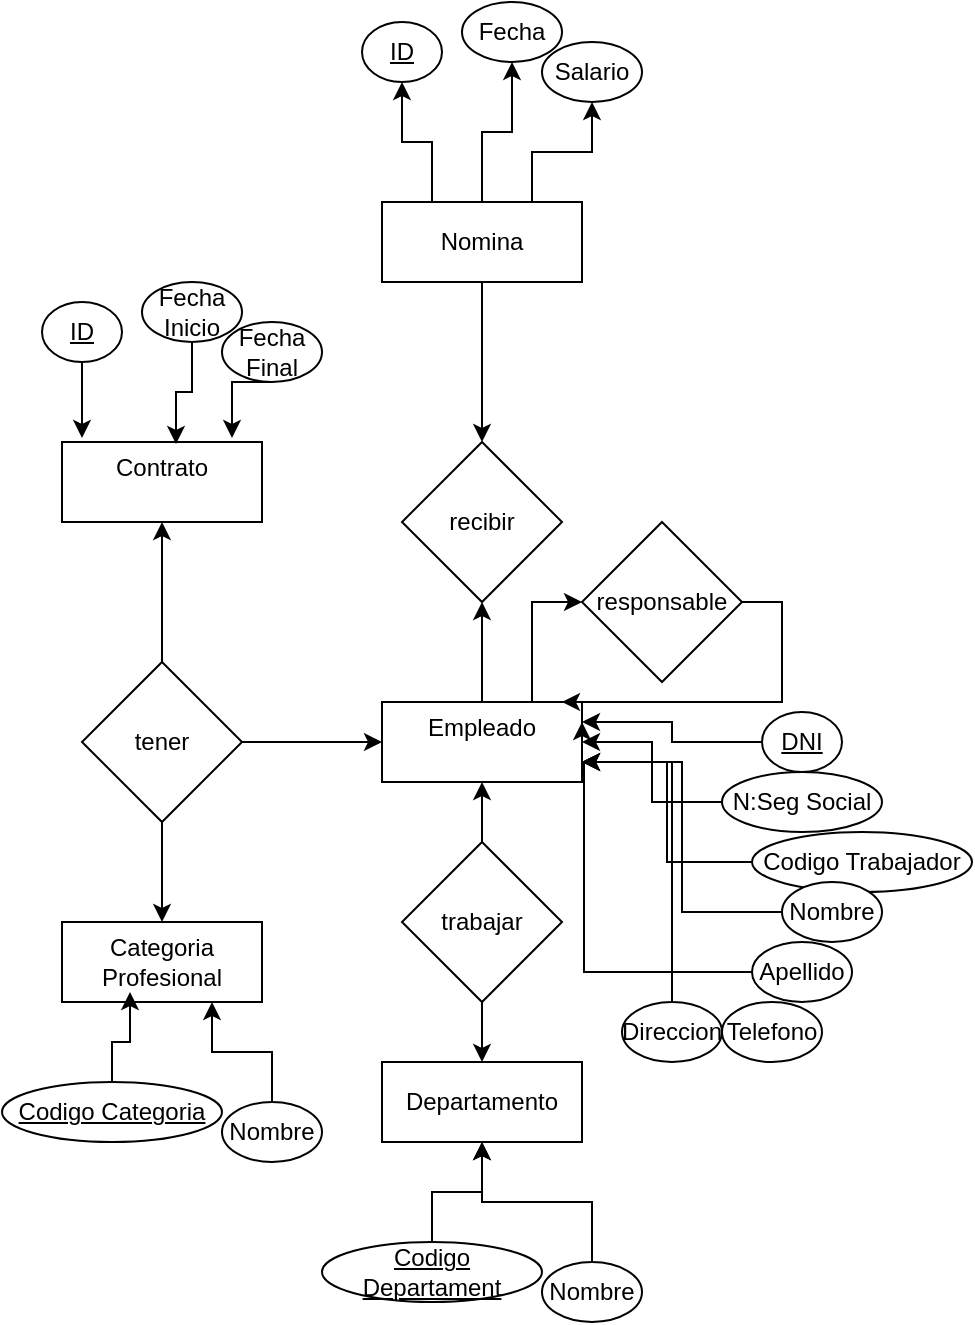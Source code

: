 <mxfile version="22.0.4" type="github">
  <diagram id="R2lEEEUBdFMjLlhIrx00" name="Page-1">
    <mxGraphModel dx="1434" dy="820" grid="1" gridSize="10" guides="1" tooltips="1" connect="1" arrows="1" fold="1" page="1" pageScale="1" pageWidth="850" pageHeight="1100" math="0" shadow="0" extFonts="Permanent Marker^https://fonts.googleapis.com/css?family=Permanent+Marker">
      <root>
        <mxCell id="0" />
        <mxCell id="1" parent="0" />
        <mxCell id="3SikMaQqx24hYYzQRcf_-10" style="edgeStyle=orthogonalEdgeStyle;rounded=0;orthogonalLoop=1;jettySize=auto;html=1;exitX=0.75;exitY=0;exitDx=0;exitDy=0;entryX=0;entryY=0.5;entryDx=0;entryDy=0;" edge="1" parent="1" source="3SikMaQqx24hYYzQRcf_-1" target="3SikMaQqx24hYYzQRcf_-9">
          <mxGeometry relative="1" as="geometry" />
        </mxCell>
        <mxCell id="3SikMaQqx24hYYzQRcf_-19" style="edgeStyle=orthogonalEdgeStyle;rounded=0;orthogonalLoop=1;jettySize=auto;html=1;entryX=0.5;entryY=1;entryDx=0;entryDy=0;" edge="1" parent="1" source="3SikMaQqx24hYYzQRcf_-1" target="3SikMaQqx24hYYzQRcf_-18">
          <mxGeometry relative="1" as="geometry" />
        </mxCell>
        <mxCell id="3SikMaQqx24hYYzQRcf_-1" value="&#xa;Empleado&#xa;&#xa;" style="rounded=0;whiteSpace=wrap;html=1;" vertex="1" parent="1">
          <mxGeometry x="390" y="450" width="100" height="40" as="geometry" />
        </mxCell>
        <mxCell id="3SikMaQqx24hYYzQRcf_-2" value="Departamento" style="rounded=0;whiteSpace=wrap;html=1;" vertex="1" parent="1">
          <mxGeometry x="390" y="630" width="100" height="40" as="geometry" />
        </mxCell>
        <mxCell id="3SikMaQqx24hYYzQRcf_-3" value="&lt;div&gt;Contrato&lt;/div&gt;&lt;div&gt;&lt;br&gt;&lt;/div&gt;" style="rounded=0;whiteSpace=wrap;html=1;" vertex="1" parent="1">
          <mxGeometry x="230" y="320" width="100" height="40" as="geometry" />
        </mxCell>
        <mxCell id="3SikMaQqx24hYYzQRcf_-4" value="Categoria Profesional" style="rounded=0;whiteSpace=wrap;html=1;" vertex="1" parent="1">
          <mxGeometry x="230" y="560" width="100" height="40" as="geometry" />
        </mxCell>
        <mxCell id="3SikMaQqx24hYYzQRcf_-20" style="edgeStyle=orthogonalEdgeStyle;rounded=0;orthogonalLoop=1;jettySize=auto;html=1;entryX=0.5;entryY=0;entryDx=0;entryDy=0;" edge="1" parent="1" source="3SikMaQqx24hYYzQRcf_-5" target="3SikMaQqx24hYYzQRcf_-18">
          <mxGeometry relative="1" as="geometry" />
        </mxCell>
        <mxCell id="3SikMaQqx24hYYzQRcf_-57" style="edgeStyle=orthogonalEdgeStyle;rounded=0;orthogonalLoop=1;jettySize=auto;html=1;exitX=0.25;exitY=0;exitDx=0;exitDy=0;entryX=0.5;entryY=1;entryDx=0;entryDy=0;" edge="1" parent="1" source="3SikMaQqx24hYYzQRcf_-5" target="3SikMaQqx24hYYzQRcf_-54">
          <mxGeometry relative="1" as="geometry" />
        </mxCell>
        <mxCell id="3SikMaQqx24hYYzQRcf_-58" style="edgeStyle=orthogonalEdgeStyle;rounded=0;orthogonalLoop=1;jettySize=auto;html=1;exitX=0.5;exitY=0;exitDx=0;exitDy=0;entryX=0.5;entryY=1;entryDx=0;entryDy=0;" edge="1" parent="1" source="3SikMaQqx24hYYzQRcf_-5" target="3SikMaQqx24hYYzQRcf_-55">
          <mxGeometry relative="1" as="geometry" />
        </mxCell>
        <mxCell id="3SikMaQqx24hYYzQRcf_-59" style="edgeStyle=orthogonalEdgeStyle;rounded=0;orthogonalLoop=1;jettySize=auto;html=1;exitX=0.75;exitY=0;exitDx=0;exitDy=0;entryX=0.5;entryY=1;entryDx=0;entryDy=0;" edge="1" parent="1" source="3SikMaQqx24hYYzQRcf_-5" target="3SikMaQqx24hYYzQRcf_-56">
          <mxGeometry relative="1" as="geometry" />
        </mxCell>
        <mxCell id="3SikMaQqx24hYYzQRcf_-5" value="Nomina" style="rounded=0;whiteSpace=wrap;html=1;" vertex="1" parent="1">
          <mxGeometry x="390" y="200" width="100" height="40" as="geometry" />
        </mxCell>
        <mxCell id="3SikMaQqx24hYYzQRcf_-21" style="edgeStyle=orthogonalEdgeStyle;rounded=0;orthogonalLoop=1;jettySize=auto;html=1;entryX=0.5;entryY=1;entryDx=0;entryDy=0;" edge="1" parent="1" source="3SikMaQqx24hYYzQRcf_-6" target="3SikMaQqx24hYYzQRcf_-1">
          <mxGeometry relative="1" as="geometry" />
        </mxCell>
        <mxCell id="3SikMaQqx24hYYzQRcf_-22" value="" style="edgeStyle=orthogonalEdgeStyle;rounded=0;orthogonalLoop=1;jettySize=auto;html=1;" edge="1" parent="1" source="3SikMaQqx24hYYzQRcf_-6" target="3SikMaQqx24hYYzQRcf_-2">
          <mxGeometry relative="1" as="geometry" />
        </mxCell>
        <mxCell id="3SikMaQqx24hYYzQRcf_-6" value="trabajar" style="rhombus;whiteSpace=wrap;html=1;" vertex="1" parent="1">
          <mxGeometry x="400" y="520" width="80" height="80" as="geometry" />
        </mxCell>
        <mxCell id="3SikMaQqx24hYYzQRcf_-11" style="edgeStyle=orthogonalEdgeStyle;rounded=0;orthogonalLoop=1;jettySize=auto;html=1;exitX=1;exitY=0.5;exitDx=0;exitDy=0;" edge="1" parent="1" source="3SikMaQqx24hYYzQRcf_-9">
          <mxGeometry relative="1" as="geometry">
            <mxPoint x="480" y="450" as="targetPoint" />
            <Array as="points">
              <mxPoint x="590" y="400" />
              <mxPoint x="590" y="450" />
              <mxPoint x="490" y="450" />
            </Array>
          </mxGeometry>
        </mxCell>
        <mxCell id="3SikMaQqx24hYYzQRcf_-9" value="responsable" style="rhombus;whiteSpace=wrap;html=1;" vertex="1" parent="1">
          <mxGeometry x="490" y="360" width="80" height="80" as="geometry" />
        </mxCell>
        <mxCell id="3SikMaQqx24hYYzQRcf_-14" style="edgeStyle=orthogonalEdgeStyle;rounded=0;orthogonalLoop=1;jettySize=auto;html=1;entryX=0;entryY=0.5;entryDx=0;entryDy=0;" edge="1" parent="1" source="3SikMaQqx24hYYzQRcf_-12" target="3SikMaQqx24hYYzQRcf_-1">
          <mxGeometry relative="1" as="geometry" />
        </mxCell>
        <mxCell id="3SikMaQqx24hYYzQRcf_-15" style="edgeStyle=orthogonalEdgeStyle;rounded=0;orthogonalLoop=1;jettySize=auto;html=1;entryX=0.5;entryY=0;entryDx=0;entryDy=0;" edge="1" parent="1" source="3SikMaQqx24hYYzQRcf_-12" target="3SikMaQqx24hYYzQRcf_-4">
          <mxGeometry relative="1" as="geometry" />
        </mxCell>
        <mxCell id="3SikMaQqx24hYYzQRcf_-17" style="edgeStyle=orthogonalEdgeStyle;rounded=0;orthogonalLoop=1;jettySize=auto;html=1;entryX=0.5;entryY=1;entryDx=0;entryDy=0;" edge="1" parent="1" source="3SikMaQqx24hYYzQRcf_-12" target="3SikMaQqx24hYYzQRcf_-3">
          <mxGeometry relative="1" as="geometry" />
        </mxCell>
        <mxCell id="3SikMaQqx24hYYzQRcf_-12" value="tener" style="rhombus;whiteSpace=wrap;html=1;" vertex="1" parent="1">
          <mxGeometry x="240" y="430" width="80" height="80" as="geometry" />
        </mxCell>
        <mxCell id="3SikMaQqx24hYYzQRcf_-18" value="recibir" style="rhombus;whiteSpace=wrap;html=1;" vertex="1" parent="1">
          <mxGeometry x="400" y="320" width="80" height="80" as="geometry" />
        </mxCell>
        <mxCell id="3SikMaQqx24hYYzQRcf_-31" style="edgeStyle=orthogonalEdgeStyle;rounded=0;orthogonalLoop=1;jettySize=auto;html=1;exitX=0;exitY=0.5;exitDx=0;exitDy=0;entryX=1;entryY=0.25;entryDx=0;entryDy=0;" edge="1" parent="1" source="3SikMaQqx24hYYzQRcf_-23" target="3SikMaQqx24hYYzQRcf_-1">
          <mxGeometry relative="1" as="geometry" />
        </mxCell>
        <mxCell id="3SikMaQqx24hYYzQRcf_-23" value="DNI" style="ellipse;whiteSpace=wrap;html=1;fontStyle=4" vertex="1" parent="1">
          <mxGeometry x="580" y="455" width="40" height="30" as="geometry" />
        </mxCell>
        <mxCell id="3SikMaQqx24hYYzQRcf_-32" style="edgeStyle=orthogonalEdgeStyle;rounded=0;orthogonalLoop=1;jettySize=auto;html=1;exitX=0;exitY=0.5;exitDx=0;exitDy=0;entryX=1;entryY=0.5;entryDx=0;entryDy=0;" edge="1" parent="1" source="3SikMaQqx24hYYzQRcf_-24" target="3SikMaQqx24hYYzQRcf_-1">
          <mxGeometry relative="1" as="geometry" />
        </mxCell>
        <mxCell id="3SikMaQqx24hYYzQRcf_-24" value="N:Seg Social" style="ellipse;whiteSpace=wrap;html=1;" vertex="1" parent="1">
          <mxGeometry x="560" y="485" width="80" height="30" as="geometry" />
        </mxCell>
        <mxCell id="3SikMaQqx24hYYzQRcf_-33" style="edgeStyle=orthogonalEdgeStyle;rounded=0;orthogonalLoop=1;jettySize=auto;html=1;exitX=0;exitY=0.5;exitDx=0;exitDy=0;entryX=1;entryY=0.75;entryDx=0;entryDy=0;" edge="1" parent="1" source="3SikMaQqx24hYYzQRcf_-25" target="3SikMaQqx24hYYzQRcf_-1">
          <mxGeometry relative="1" as="geometry" />
        </mxCell>
        <mxCell id="3SikMaQqx24hYYzQRcf_-25" value="Codigo Trabajador" style="ellipse;whiteSpace=wrap;html=1;" vertex="1" parent="1">
          <mxGeometry x="575" y="515" width="110" height="30" as="geometry" />
        </mxCell>
        <mxCell id="3SikMaQqx24hYYzQRcf_-35" style="edgeStyle=orthogonalEdgeStyle;rounded=0;orthogonalLoop=1;jettySize=auto;html=1;exitX=0;exitY=0.5;exitDx=0;exitDy=0;" edge="1" parent="1" source="3SikMaQqx24hYYzQRcf_-26">
          <mxGeometry relative="1" as="geometry">
            <mxPoint x="490" y="480" as="targetPoint" />
            <Array as="points">
              <mxPoint x="491" y="585" />
            </Array>
          </mxGeometry>
        </mxCell>
        <mxCell id="3SikMaQqx24hYYzQRcf_-26" value="Apellido" style="ellipse;whiteSpace=wrap;html=1;" vertex="1" parent="1">
          <mxGeometry x="575" y="570" width="50" height="30" as="geometry" />
        </mxCell>
        <mxCell id="3SikMaQqx24hYYzQRcf_-34" style="edgeStyle=orthogonalEdgeStyle;rounded=0;orthogonalLoop=1;jettySize=auto;html=1;exitX=0;exitY=0.5;exitDx=0;exitDy=0;entryX=1;entryY=0.75;entryDx=0;entryDy=0;" edge="1" parent="1" source="3SikMaQqx24hYYzQRcf_-27" target="3SikMaQqx24hYYzQRcf_-1">
          <mxGeometry relative="1" as="geometry" />
        </mxCell>
        <mxCell id="3SikMaQqx24hYYzQRcf_-27" value="Nombre" style="ellipse;whiteSpace=wrap;html=1;" vertex="1" parent="1">
          <mxGeometry x="590" y="540" width="50" height="30" as="geometry" />
        </mxCell>
        <mxCell id="3SikMaQqx24hYYzQRcf_-36" style="edgeStyle=orthogonalEdgeStyle;rounded=0;orthogonalLoop=1;jettySize=auto;html=1;exitX=0.5;exitY=0;exitDx=0;exitDy=0;" edge="1" parent="1" source="3SikMaQqx24hYYzQRcf_-29">
          <mxGeometry relative="1" as="geometry">
            <mxPoint x="490" y="460" as="targetPoint" />
            <Array as="points">
              <mxPoint x="535" y="480" />
              <mxPoint x="490" y="480" />
            </Array>
          </mxGeometry>
        </mxCell>
        <mxCell id="3SikMaQqx24hYYzQRcf_-28" value="Telefono" style="ellipse;whiteSpace=wrap;html=1;" vertex="1" parent="1">
          <mxGeometry x="560" y="600" width="50" height="30" as="geometry" />
        </mxCell>
        <mxCell id="3SikMaQqx24hYYzQRcf_-29" value="&lt;div&gt;Direccion&lt;/div&gt;" style="ellipse;whiteSpace=wrap;html=1;" vertex="1" parent="1">
          <mxGeometry x="510" y="600" width="50" height="30" as="geometry" />
        </mxCell>
        <mxCell id="3SikMaQqx24hYYzQRcf_-41" style="edgeStyle=orthogonalEdgeStyle;rounded=0;orthogonalLoop=1;jettySize=auto;html=1;exitX=0.5;exitY=0;exitDx=0;exitDy=0;" edge="1" parent="1" source="3SikMaQqx24hYYzQRcf_-37" target="3SikMaQqx24hYYzQRcf_-2">
          <mxGeometry relative="1" as="geometry" />
        </mxCell>
        <mxCell id="3SikMaQqx24hYYzQRcf_-37" value="Codigo Departament" style="ellipse;whiteSpace=wrap;html=1;fontStyle=4" vertex="1" parent="1">
          <mxGeometry x="360" y="720" width="110" height="30" as="geometry" />
        </mxCell>
        <mxCell id="3SikMaQqx24hYYzQRcf_-42" style="edgeStyle=orthogonalEdgeStyle;rounded=0;orthogonalLoop=1;jettySize=auto;html=1;exitX=0.5;exitY=0;exitDx=0;exitDy=0;" edge="1" parent="1" source="3SikMaQqx24hYYzQRcf_-38" target="3SikMaQqx24hYYzQRcf_-2">
          <mxGeometry relative="1" as="geometry" />
        </mxCell>
        <mxCell id="3SikMaQqx24hYYzQRcf_-38" value="Nombre" style="ellipse;whiteSpace=wrap;html=1;" vertex="1" parent="1">
          <mxGeometry x="470" y="730" width="50" height="30" as="geometry" />
        </mxCell>
        <mxCell id="3SikMaQqx24hYYzQRcf_-43" value="Codigo Categoria" style="ellipse;whiteSpace=wrap;html=1;fontStyle=4" vertex="1" parent="1">
          <mxGeometry x="200" y="640" width="110" height="30" as="geometry" />
        </mxCell>
        <mxCell id="3SikMaQqx24hYYzQRcf_-46" style="edgeStyle=orthogonalEdgeStyle;rounded=0;orthogonalLoop=1;jettySize=auto;html=1;exitX=0.5;exitY=0;exitDx=0;exitDy=0;entryX=0.75;entryY=1;entryDx=0;entryDy=0;" edge="1" parent="1" source="3SikMaQqx24hYYzQRcf_-44" target="3SikMaQqx24hYYzQRcf_-4">
          <mxGeometry relative="1" as="geometry" />
        </mxCell>
        <mxCell id="3SikMaQqx24hYYzQRcf_-44" value="Nombre" style="ellipse;whiteSpace=wrap;html=1;" vertex="1" parent="1">
          <mxGeometry x="310" y="650" width="50" height="30" as="geometry" />
        </mxCell>
        <mxCell id="3SikMaQqx24hYYzQRcf_-45" style="edgeStyle=orthogonalEdgeStyle;rounded=0;orthogonalLoop=1;jettySize=auto;html=1;exitX=0.5;exitY=0;exitDx=0;exitDy=0;entryX=0.34;entryY=0.875;entryDx=0;entryDy=0;entryPerimeter=0;" edge="1" parent="1" source="3SikMaQqx24hYYzQRcf_-43" target="3SikMaQqx24hYYzQRcf_-4">
          <mxGeometry relative="1" as="geometry" />
        </mxCell>
        <mxCell id="3SikMaQqx24hYYzQRcf_-47" value="ID" style="ellipse;whiteSpace=wrap;html=1;fontStyle=4" vertex="1" parent="1">
          <mxGeometry x="220" y="250" width="40" height="30" as="geometry" />
        </mxCell>
        <mxCell id="3SikMaQqx24hYYzQRcf_-48" value="Fecha Inicio" style="ellipse;whiteSpace=wrap;html=1;" vertex="1" parent="1">
          <mxGeometry x="270" y="240" width="50" height="30" as="geometry" />
        </mxCell>
        <mxCell id="3SikMaQqx24hYYzQRcf_-50" value="Fecha Final" style="ellipse;whiteSpace=wrap;html=1;" vertex="1" parent="1">
          <mxGeometry x="310" y="260" width="50" height="30" as="geometry" />
        </mxCell>
        <mxCell id="3SikMaQqx24hYYzQRcf_-51" style="edgeStyle=orthogonalEdgeStyle;rounded=0;orthogonalLoop=1;jettySize=auto;html=1;exitX=0.5;exitY=1;exitDx=0;exitDy=0;entryX=0.1;entryY=-0.05;entryDx=0;entryDy=0;entryPerimeter=0;" edge="1" parent="1" source="3SikMaQqx24hYYzQRcf_-47" target="3SikMaQqx24hYYzQRcf_-3">
          <mxGeometry relative="1" as="geometry" />
        </mxCell>
        <mxCell id="3SikMaQqx24hYYzQRcf_-52" style="edgeStyle=orthogonalEdgeStyle;rounded=0;orthogonalLoop=1;jettySize=auto;html=1;exitX=0.5;exitY=1;exitDx=0;exitDy=0;entryX=0.57;entryY=0.025;entryDx=0;entryDy=0;entryPerimeter=0;" edge="1" parent="1" source="3SikMaQqx24hYYzQRcf_-48" target="3SikMaQqx24hYYzQRcf_-3">
          <mxGeometry relative="1" as="geometry" />
        </mxCell>
        <mxCell id="3SikMaQqx24hYYzQRcf_-53" style="edgeStyle=orthogonalEdgeStyle;rounded=0;orthogonalLoop=1;jettySize=auto;html=1;exitX=0.5;exitY=1;exitDx=0;exitDy=0;entryX=0.85;entryY=-0.05;entryDx=0;entryDy=0;entryPerimeter=0;" edge="1" parent="1" source="3SikMaQqx24hYYzQRcf_-50" target="3SikMaQqx24hYYzQRcf_-3">
          <mxGeometry relative="1" as="geometry" />
        </mxCell>
        <mxCell id="3SikMaQqx24hYYzQRcf_-54" value="ID" style="ellipse;whiteSpace=wrap;html=1;fontStyle=4" vertex="1" parent="1">
          <mxGeometry x="380" y="110" width="40" height="30" as="geometry" />
        </mxCell>
        <mxCell id="3SikMaQqx24hYYzQRcf_-55" value="Fecha" style="ellipse;whiteSpace=wrap;html=1;" vertex="1" parent="1">
          <mxGeometry x="430" y="100" width="50" height="30" as="geometry" />
        </mxCell>
        <mxCell id="3SikMaQqx24hYYzQRcf_-56" value="Salario" style="ellipse;whiteSpace=wrap;html=1;" vertex="1" parent="1">
          <mxGeometry x="470" y="120" width="50" height="30" as="geometry" />
        </mxCell>
      </root>
    </mxGraphModel>
  </diagram>
</mxfile>
